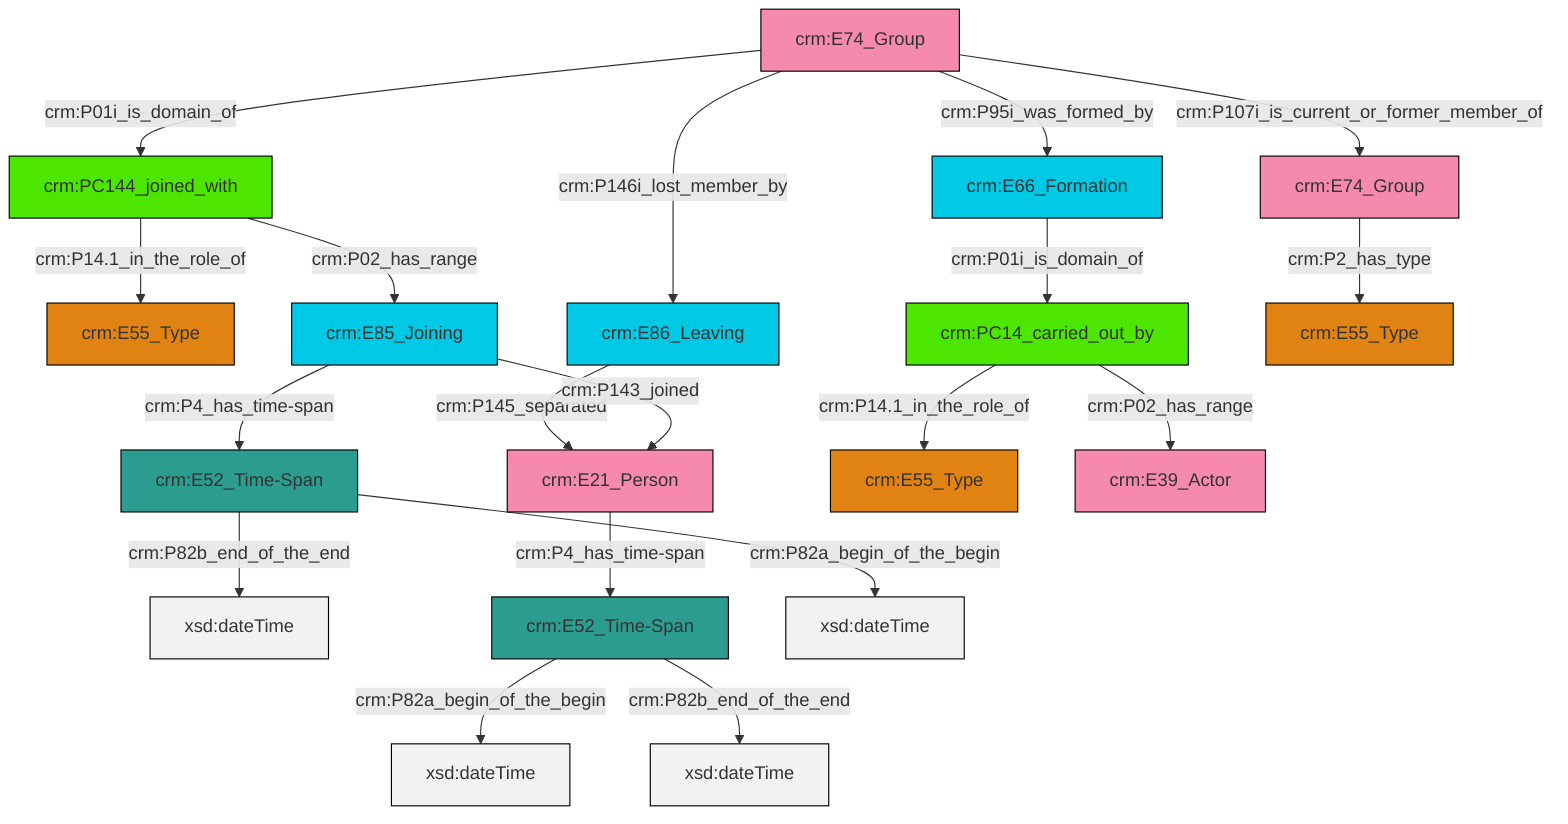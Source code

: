 graph TD
classDef Literal fill:#f2f2f2,stroke:#000000;
classDef CRM_Entity fill:#FFFFFF,stroke:#000000;
classDef Temporal_Entity fill:#00C9E6, stroke:#000000;
classDef Type fill:#E18312, stroke:#000000;
classDef Time-Span fill:#2C9C91, stroke:#000000;
classDef Appellation fill:#FFEB7F, stroke:#000000;
classDef Place fill:#008836, stroke:#000000;
classDef Persistent_Item fill:#B266B2, stroke:#000000;
classDef Conceptual_Object fill:#FFD700, stroke:#000000;
classDef Physical_Thing fill:#D2B48C, stroke:#000000;
classDef Actor fill:#f58aad, stroke:#000000;
classDef PC_Classes fill:#4ce600, stroke:#000000;
classDef Multi fill:#cccccc,stroke:#000000;

2["crm:E85_Joining"]:::Temporal_Entity -->|crm:P4_has_time-span| 3["crm:E52_Time-Span"]:::Time-Span
3["crm:E52_Time-Span"]:::Time-Span -->|crm:P82b_end_of_the_end| 4[xsd:dateTime]:::Literal
5["crm:PC144_joined_with"]:::PC_Classes -->|crm:P02_has_range| 2["crm:E85_Joining"]:::Temporal_Entity
6["crm:E52_Time-Span"]:::Time-Span -->|crm:P82a_begin_of_the_begin| 7[xsd:dateTime]:::Literal
21["crm:E74_Group"]:::Actor -->|crm:P01i_is_domain_of| 5["crm:PC144_joined_with"]:::PC_Classes
21["crm:E74_Group"]:::Actor -->|crm:P107i_is_current_or_former_member_of| 12["crm:E74_Group"]:::Actor
3["crm:E52_Time-Span"]:::Time-Span -->|crm:P82a_begin_of_the_begin| 24[xsd:dateTime]:::Literal
25["crm:E86_Leaving"]:::Temporal_Entity -->|crm:P145_separated| 8["crm:E21_Person"]:::Actor
6["crm:E52_Time-Span"]:::Time-Span -->|crm:P82b_end_of_the_end| 26[xsd:dateTime]:::Literal
5["crm:PC144_joined_with"]:::PC_Classes -->|crm:P14.1_in_the_role_of| 0["crm:E55_Type"]:::Type
14["crm:E66_Formation"]:::Temporal_Entity -->|crm:P01i_is_domain_of| 18["crm:PC14_carried_out_by"]:::PC_Classes
2["crm:E85_Joining"]:::Temporal_Entity -->|crm:P143_joined| 8["crm:E21_Person"]:::Actor
12["crm:E74_Group"]:::Actor -->|crm:P2_has_type| 27["crm:E55_Type"]:::Type
21["crm:E74_Group"]:::Actor -->|crm:P95i_was_formed_by| 14["crm:E66_Formation"]:::Temporal_Entity
8["crm:E21_Person"]:::Actor -->|crm:P4_has_time-span| 6["crm:E52_Time-Span"]:::Time-Span
18["crm:PC14_carried_out_by"]:::PC_Classes -->|crm:P14.1_in_the_role_of| 10["crm:E55_Type"]:::Type
18["crm:PC14_carried_out_by"]:::PC_Classes -->|crm:P02_has_range| 33["crm:E39_Actor"]:::Actor
21["crm:E74_Group"]:::Actor -->|crm:P146i_lost_member_by| 25["crm:E86_Leaving"]:::Temporal_Entity